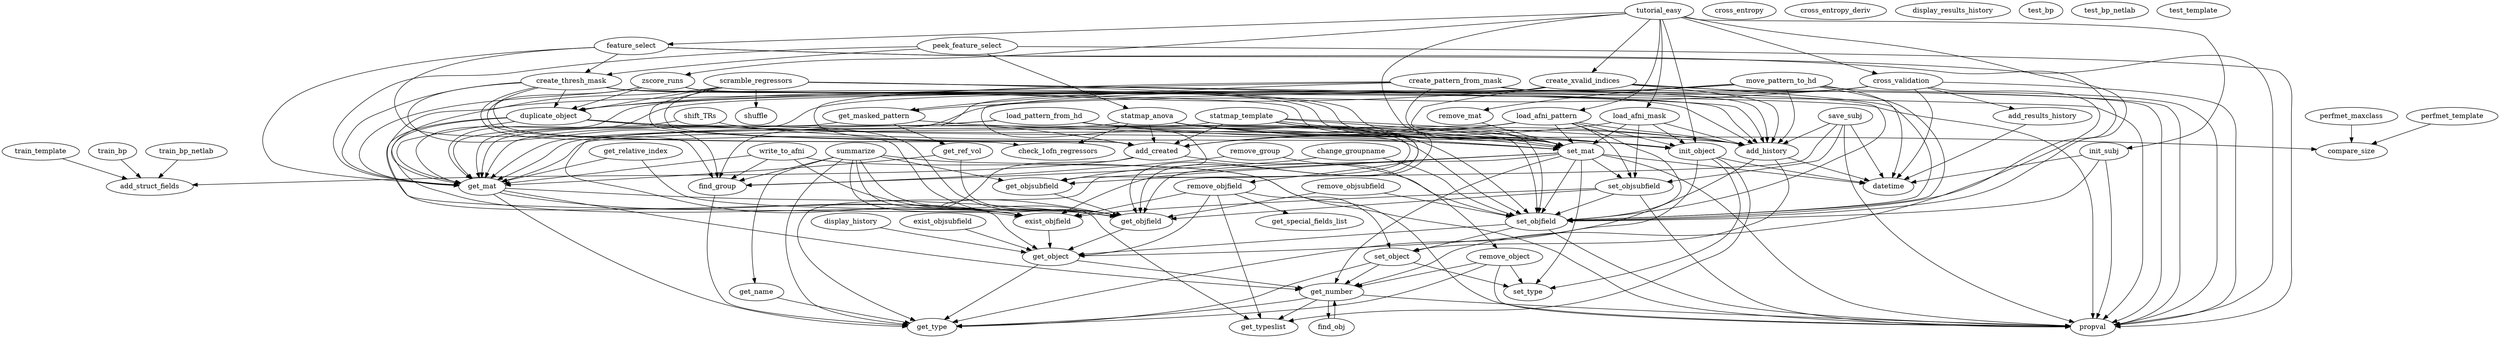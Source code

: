 /* Created by mdot for Matlab */
digraph m2html {
  add_created -> add_struct_fields;
  add_created -> get_objfield;
  add_created -> set_objfield;
  add_history -> datetime;
  add_history -> get_object;
  add_history -> set_object;
  add_results_history -> datetime;
  change_groupname -> find_group;
  change_groupname -> set_objfield;
  create_pattern_from_mask -> add_created;
  create_pattern_from_mask -> add_history;
  create_pattern_from_mask -> duplicate_object;
  create_pattern_from_mask -> get_masked_pattern;
  create_pattern_from_mask -> propval;
  create_pattern_from_mask -> set_mat;
  create_pattern_from_mask -> set_objfield;
  create_thresh_mask -> add_created;
  create_thresh_mask -> add_history;
  create_thresh_mask -> duplicate_object;
  create_thresh_mask -> find_group;
  create_thresh_mask -> get_mat;
  create_thresh_mask -> get_objfield;
  create_thresh_mask -> propval;
  create_thresh_mask -> set_mat;
  create_thresh_mask -> set_objfield;
  create_xvalid_indices -> add_created;
  create_xvalid_indices -> add_history;
  create_xvalid_indices -> duplicate_object;
  create_xvalid_indices -> get_mat;
  create_xvalid_indices -> propval;
  create_xvalid_indices -> set_mat;
  create_xvalid_indices -> set_objfield;
  cross_validation -> add_results_history;
  cross_validation -> datetime;
  cross_validation -> find_group;
  cross_validation -> get_masked_pattern;
  cross_validation -> get_mat;
  cross_validation -> get_number;
  cross_validation -> propval;
  display_history -> get_object;
  duplicate_object -> exist_objfield;
  duplicate_object -> get_mat;
  duplicate_object -> get_object;
  duplicate_object -> get_objfield;
  duplicate_object -> init_object;
  duplicate_object -> set_mat;
  duplicate_object -> set_objfield;
  exist_objfield -> get_object;
  exist_objsubfield -> get_object;
  feature_select -> create_thresh_mask;
  feature_select -> find_group;
  feature_select -> get_mat;
  feature_select -> propval;
  feature_select -> set_objfield;
  find_group -> get_type;
  find_obj -> get_number;
  get_masked_pattern -> compare_size;
  get_masked_pattern -> get_mat;
  get_masked_pattern -> get_ref_vol;
  get_mat -> exist_objfield;
  get_mat -> get_number;
  get_mat -> get_objfield;
  get_mat -> get_type;
  get_name -> get_type;
  get_number -> find_obj;
  get_number -> get_type;
  get_number -> get_typeslist;
  get_number -> propval;
  get_object -> get_number;
  get_object -> get_type;
  get_objfield -> get_object;
  get_objsubfield -> get_objfield;
  get_ref_vol -> get_mat;
  get_ref_vol -> get_objfield;
  get_relative_index -> get_mat;
  get_relative_index -> get_objfield;
  init_object -> datetime;
  init_object -> get_type;
  init_object -> get_typeslist;
  init_object -> set_type;
  init_subj -> datetime;
  init_subj -> propval;
  init_subj -> set_objfield;
  load_afni_mask -> add_created;
  load_afni_mask -> add_history;
  load_afni_mask -> init_object;
  load_afni_mask -> set_mat;
  load_afni_mask -> set_objsubfield;
  load_afni_pattern -> add_created;
  load_afni_pattern -> add_history;
  load_afni_pattern -> get_mat;
  load_afni_pattern -> init_object;
  load_afni_pattern -> set_mat;
  load_afni_pattern -> set_objfield;
  load_afni_pattern -> set_objsubfield;
  load_pattern_from_hd -> add_history;
  load_pattern_from_hd -> exist_objfield;
  load_pattern_from_hd -> get_mat;
  load_pattern_from_hd -> get_objsubfield;
  load_pattern_from_hd -> remove_objfield;
  load_pattern_from_hd -> set_mat;
  move_pattern_to_hd -> add_history;
  move_pattern_to_hd -> datetime;
  move_pattern_to_hd -> exist_objfield;
  move_pattern_to_hd -> get_mat;
  move_pattern_to_hd -> get_objsubfield;
  move_pattern_to_hd -> propval;
  move_pattern_to_hd -> remove_mat;
  move_pattern_to_hd -> set_objfield;
  peek_feature_select -> create_thresh_mask;
  peek_feature_select -> get_mat;
  peek_feature_select -> propval;
  peek_feature_select -> statmap_anova;
  perfmet_maxclass -> compare_size;
  perfmet_template -> compare_size;
  remove_group -> find_group;
  remove_group -> remove_object;
  remove_mat -> set_mat;
  remove_object -> get_number;
  remove_object -> get_type;
  remove_object -> propval;
  remove_object -> set_type;
  remove_objfield -> exist_objfield;
  remove_objfield -> get_object;
  remove_objfield -> get_special_fields_list;
  remove_objfield -> get_typeslist;
  remove_objfield -> set_object;
  remove_objsubfield -> get_objfield;
  remove_objsubfield -> set_objfield;
  save_subj -> add_history;
  save_subj -> datetime;
  save_subj -> get_objsubfield;
  save_subj -> propval;
  save_subj -> set_objsubfield;
  scramble_regressors -> add_created;
  scramble_regressors -> add_history;
  scramble_regressors -> check_1ofn_regressors;
  scramble_regressors -> duplicate_object;
  scramble_regressors -> get_mat;
  scramble_regressors -> propval;
  scramble_regressors -> set_mat;
  scramble_regressors -> shuffle;
  set_mat -> datetime;
  set_mat -> exist_objfield;
  set_mat -> get_number;
  set_mat -> get_objfield;
  set_mat -> get_type;
  set_mat -> propval;
  set_mat -> set_objfield;
  set_mat -> set_objsubfield;
  set_mat -> set_type;
  set_object -> get_number;
  set_object -> get_type;
  set_object -> set_type;
  set_objfield -> get_object;
  set_objfield -> propval;
  set_objfield -> set_object;
  set_objsubfield -> exist_objfield;
  set_objsubfield -> get_objfield;
  set_objsubfield -> propval;
  set_objsubfield -> set_objfield;
  shift_TRs -> get_mat;
  shift_TRs -> set_mat;
  statmap_anova -> add_created;
  statmap_anova -> add_history;
  statmap_anova -> check_1ofn_regressors;
  statmap_anova -> get_mat;
  statmap_anova -> get_objfield;
  statmap_anova -> init_object;
  statmap_anova -> set_mat;
  statmap_anova -> set_objfield;
  statmap_template -> add_created;
  statmap_template -> add_history;
  statmap_template -> get_mat;
  statmap_template -> get_objfield;
  statmap_template -> init_object;
  statmap_template -> set_mat;
  statmap_template -> set_objfield;
  summarize -> exist_objfield;
  summarize -> find_group;
  summarize -> get_name;
  summarize -> get_objfield;
  summarize -> get_objsubfield;
  summarize -> get_type;
  summarize -> get_typeslist;
  summarize -> propval;
  train_bp -> add_struct_fields;
  train_bp_netlab -> add_struct_fields;
  train_template -> add_struct_fields;
  tutorial_easy -> create_xvalid_indices;
  tutorial_easy -> cross_validation;
  tutorial_easy -> feature_select;
  tutorial_easy -> init_object;
  tutorial_easy -> init_subj;
  tutorial_easy -> load_afni_mask;
  tutorial_easy -> load_afni_pattern;
  tutorial_easy -> set_mat;
  tutorial_easy -> set_objfield;
  tutorial_easy -> zscore_runs;
  write_to_afni -> find_group;
  write_to_afni -> get_mat;
  write_to_afni -> get_objfield;
  write_to_afni -> propval;
  zscore_runs -> add_created;
  zscore_runs -> add_history;
  zscore_runs -> duplicate_object;
  zscore_runs -> get_mat;
  zscore_runs -> set_mat;

  add_created [URL="add_created.html"];
  add_history [URL="add_history.html"];
  add_results_history [URL="add_results_history.html"];
  add_struct_fields [URL="add_struct_fields.html"];
  change_groupname [URL="change_groupname.html"];
  check_1ofn_regressors [URL="check_1ofn_regressors.html"];
  compare_size [URL="compare_size.html"];
  create_pattern_from_mask [URL="create_pattern_from_mask.html"];
  create_thresh_mask [URL="create_thresh_mask.html"];
  create_xvalid_indices [URL="create_xvalid_indices.html"];
  cross_entropy [URL="cross_entropy.html"];
  cross_entropy_deriv [URL="cross_entropy_deriv.html"];
  cross_validation [URL="cross_validation.html"];
  datetime [URL="datetime.html"];
  display_history [URL="display_history.html"];
  display_results_history [URL="display_results_history.html"];
  duplicate_object [URL="duplicate_object.html"];
  exist_objfield [URL="exist_objfield.html"];
  exist_objsubfield [URL="exist_objsubfield.html"];
  feature_select [URL="feature_select.html"];
  find_group [URL="find_group.html"];
  find_obj [URL="find_obj.html"];
  get_masked_pattern [URL="get_masked_pattern.html"];
  get_mat [URL="get_mat.html"];
  get_name [URL="get_name.html"];
  get_number [URL="get_number.html"];
  get_object [URL="get_object.html"];
  get_objfield [URL="get_objfield.html"];
  get_objsubfield [URL="get_objsubfield.html"];
  get_ref_vol [URL="get_ref_vol.html"];
  get_relative_index [URL="get_relative_index.html"];
  get_special_fields_list [URL="get_special_fields_list.html"];
  get_type [URL="get_type.html"];
  get_typeslist [URL="get_typeslist.html"];
  init_object [URL="init_object.html"];
  init_subj [URL="init_subj.html"];
  load_afni_mask [URL="load_afni_mask.html"];
  load_afni_pattern [URL="load_afni_pattern.html"];
  load_pattern_from_hd [URL="load_pattern_from_hd.html"];
  move_pattern_to_hd [URL="move_pattern_to_hd.html"];
  peek_feature_select [URL="peek_feature_select.html"];
  perfmet_maxclass [URL="perfmet_maxclass.html"];
  perfmet_template [URL="perfmet_template.html"];
  propval [URL="propval.html"];
  remove_group [URL="remove_group.html"];
  remove_mat [URL="remove_mat.html"];
  remove_object [URL="remove_object.html"];
  remove_objfield [URL="remove_objfield.html"];
  remove_objsubfield [URL="remove_objsubfield.html"];
  save_subj [URL="save_subj.html"];
  scramble_regressors [URL="scramble_regressors.html"];
  set_mat [URL="set_mat.html"];
  set_object [URL="set_object.html"];
  set_objfield [URL="set_objfield.html"];
  set_objsubfield [URL="set_objsubfield.html"];
  set_type [URL="set_type.html"];
  shift_TRs [URL="shift_TRs.html"];
  shuffle [URL="shuffle.html"];
  statmap_anova [URL="statmap_anova.html"];
  statmap_template [URL="statmap_template.html"];
  summarize [URL="summarize.html"];
  test_bp [URL="test_bp.html"];
  test_bp_netlab [URL="test_bp_netlab.html"];
  test_template [URL="test_template.html"];
  train_bp [URL="train_bp.html"];
  train_bp_netlab [URL="train_bp_netlab.html"];
  train_template [URL="train_template.html"];
  tutorial_easy [URL="tutorial_easy.html"];
  write_to_afni [URL="write_to_afni.html"];
  zscore_runs [URL="zscore_runs.html"];
}